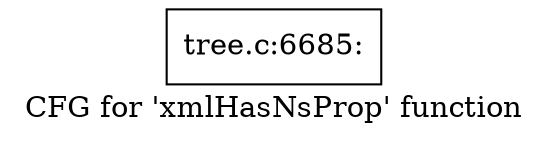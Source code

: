 digraph "CFG for 'xmlHasNsProp' function" {
	label="CFG for 'xmlHasNsProp' function";

	Node0x4630890 [shape=record,label="{tree.c:6685:}"];
}
